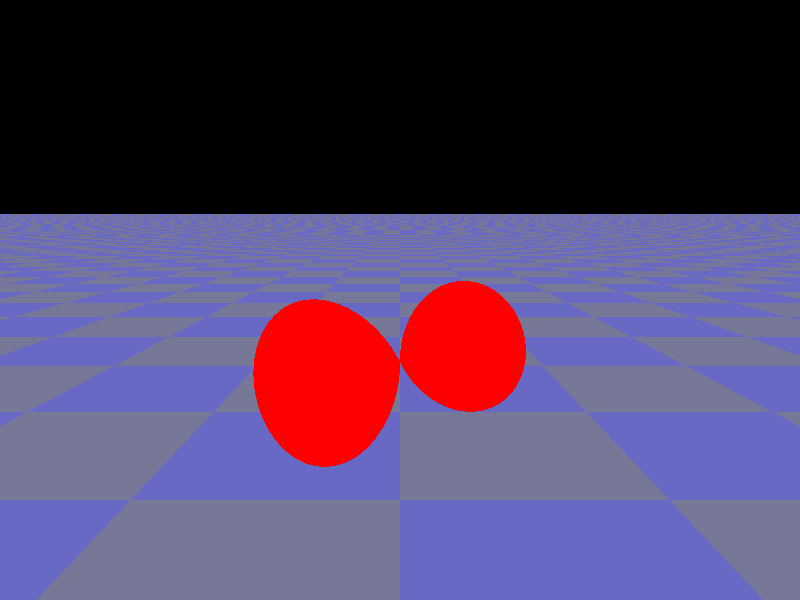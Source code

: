 // Persistence Of Vision raytracer version 3.5 sample file.
//
// -w320 -h240
// -w800 -h600 +a0.3

// By Alexander Enzmann

/* sample quartic scene file written by Alexander Enzmann */

#include "shapes.inc"
#include "colors.inc"
#include "textures.inc"

/* Lemniscate of Gerono */
quartic {
   < 1.0,  0.0,  0.0,   0.0, 0.0,  0.0,  0.0,  0.0,  0.0, -1.0,
     0.0,  0.0,  0.0,   0.0, 0.0,  0.0,  0.0,  0.0,  0.0,  0.0,
     0.0,  0.0,  0.0,   0.0, 0.0,  1.0,  0.0,  0.0,  0.0,  0.0,
     0.0,  0.0,  1.0,   0.0, 0.0 >

   bounded_by { sphere { <0, 0, 0>, 2 } }

   texture {
      pigment { Red }
      finish {
         phong 1.0
         phong_size 10
         ambient 0.2
         diffuse 0.8
      }
   }
   rotate -45*y
   translate 2*z
}

/* Put down checkered floor */
plane {
   y, -20.0
   texture {
      pigment {
         checker colour NavyBlue colour MidnightBlue
         scale 20.0
      }
      finish {
         ambient 0.8
         diffuse 0.2
      }
   }
}

camera {
   location  <0.0, 1.0, -2.0>
   up 	     <0.0, 1.0,  0.0>
   right     <4/3, 0.0,  0.0>
   look_at   <0.0, 0.0,  5.0>
}

light_source { <200, 30, -300> color White }

light_source { <-200, 30, -300> color White }
